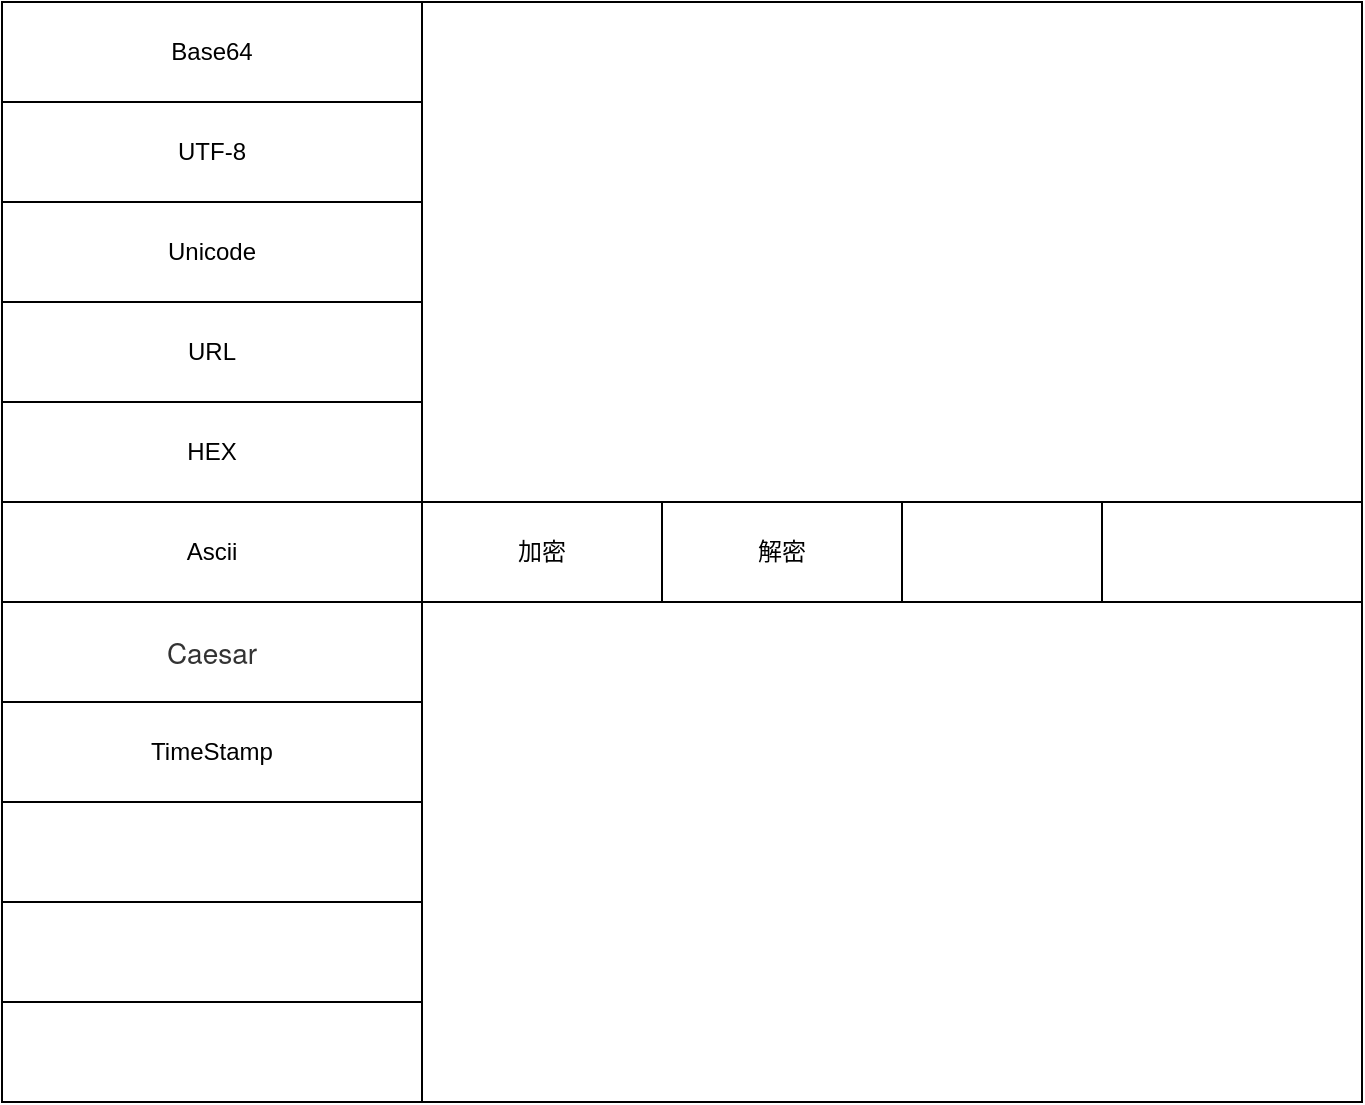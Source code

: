 <mxfile version="20.0.3" type="github">
  <diagram id="RZZLhatJuahhunrmR59R" name="Page-1">
    <mxGraphModel dx="1525" dy="814" grid="1" gridSize="10" guides="1" tooltips="1" connect="1" arrows="1" fold="1" page="1" pageScale="1" pageWidth="1169" pageHeight="827" math="0" shadow="0">
      <root>
        <mxCell id="0" />
        <mxCell id="1" parent="0" />
        <mxCell id="EVkCRe0jTfTS45KgXcL8-3" value="" style="rounded=0;whiteSpace=wrap;html=1;" vertex="1" parent="1">
          <mxGeometry x="190" y="80" width="680" height="550" as="geometry" />
        </mxCell>
        <mxCell id="EVkCRe0jTfTS45KgXcL8-4" value="" style="rounded=0;whiteSpace=wrap;html=1;" vertex="1" parent="1">
          <mxGeometry x="190" y="80" width="210" height="550" as="geometry" />
        </mxCell>
        <mxCell id="EVkCRe0jTfTS45KgXcL8-5" value="Base64" style="rounded=0;whiteSpace=wrap;html=1;" vertex="1" parent="1">
          <mxGeometry x="190" y="80" width="210" height="50" as="geometry" />
        </mxCell>
        <mxCell id="EVkCRe0jTfTS45KgXcL8-6" value="UTF-8" style="rounded=0;whiteSpace=wrap;html=1;" vertex="1" parent="1">
          <mxGeometry x="190" y="130" width="210" height="50" as="geometry" />
        </mxCell>
        <mxCell id="EVkCRe0jTfTS45KgXcL8-7" value="Unicode" style="rounded=0;whiteSpace=wrap;html=1;" vertex="1" parent="1">
          <mxGeometry x="190" y="180" width="210" height="50" as="geometry" />
        </mxCell>
        <mxCell id="EVkCRe0jTfTS45KgXcL8-8" value="URL" style="rounded=0;whiteSpace=wrap;html=1;" vertex="1" parent="1">
          <mxGeometry x="190" y="230" width="210" height="50" as="geometry" />
        </mxCell>
        <mxCell id="EVkCRe0jTfTS45KgXcL8-9" value="HEX" style="rounded=0;whiteSpace=wrap;html=1;" vertex="1" parent="1">
          <mxGeometry x="190" y="280" width="210" height="50" as="geometry" />
        </mxCell>
        <mxCell id="EVkCRe0jTfTS45KgXcL8-10" value="Ascii" style="rounded=0;whiteSpace=wrap;html=1;" vertex="1" parent="1">
          <mxGeometry x="190" y="330" width="210" height="50" as="geometry" />
        </mxCell>
        <mxCell id="EVkCRe0jTfTS45KgXcL8-11" value="&lt;span style=&quot;color: rgb(51, 51, 51); font-family: &amp;quot;Helvetica Neue&amp;quot;, Helvetica, Arial, &amp;quot;PingFang SC&amp;quot;, &amp;quot;Hiragino Sans GB&amp;quot;, &amp;quot;Microsoft YaHei&amp;quot;, &amp;quot;WenQuanYi Micro Hei&amp;quot;, sans-serif; font-size: 14px; text-align: start; text-indent: 28px; background-color: rgb(255, 255, 255);&quot;&gt;Caesar&lt;/span&gt;" style="rounded=0;whiteSpace=wrap;html=1;" vertex="1" parent="1">
          <mxGeometry x="190" y="380" width="210" height="50" as="geometry" />
        </mxCell>
        <mxCell id="EVkCRe0jTfTS45KgXcL8-12" value="TimeStamp" style="rounded=0;whiteSpace=wrap;html=1;" vertex="1" parent="1">
          <mxGeometry x="190" y="430" width="210" height="50" as="geometry" />
        </mxCell>
        <mxCell id="EVkCRe0jTfTS45KgXcL8-13" value="" style="rounded=0;whiteSpace=wrap;html=1;" vertex="1" parent="1">
          <mxGeometry x="190" y="480" width="210" height="50" as="geometry" />
        </mxCell>
        <mxCell id="EVkCRe0jTfTS45KgXcL8-14" value="" style="rounded=0;whiteSpace=wrap;html=1;" vertex="1" parent="1">
          <mxGeometry x="190" y="530" width="210" height="50" as="geometry" />
        </mxCell>
        <mxCell id="EVkCRe0jTfTS45KgXcL8-15" value="" style="rounded=0;whiteSpace=wrap;html=1;" vertex="1" parent="1">
          <mxGeometry x="190" y="580" width="210" height="50" as="geometry" />
        </mxCell>
        <mxCell id="EVkCRe0jTfTS45KgXcL8-16" value="" style="rounded=0;whiteSpace=wrap;html=1;" vertex="1" parent="1">
          <mxGeometry x="400" y="80" width="470" height="250" as="geometry" />
        </mxCell>
        <mxCell id="EVkCRe0jTfTS45KgXcL8-17" value="" style="rounded=0;whiteSpace=wrap;html=1;" vertex="1" parent="1">
          <mxGeometry x="400" y="380" width="470" height="250" as="geometry" />
        </mxCell>
        <mxCell id="EVkCRe0jTfTS45KgXcL8-18" value="加密" style="rounded=0;whiteSpace=wrap;html=1;" vertex="1" parent="1">
          <mxGeometry x="400" y="330" width="120" height="50" as="geometry" />
        </mxCell>
        <mxCell id="EVkCRe0jTfTS45KgXcL8-19" value="解密" style="rounded=0;whiteSpace=wrap;html=1;" vertex="1" parent="1">
          <mxGeometry x="520" y="330" width="120" height="50" as="geometry" />
        </mxCell>
        <mxCell id="EVkCRe0jTfTS45KgXcL8-20" value="" style="rounded=0;whiteSpace=wrap;html=1;" vertex="1" parent="1">
          <mxGeometry x="640" y="330" width="100" height="50" as="geometry" />
        </mxCell>
      </root>
    </mxGraphModel>
  </diagram>
</mxfile>
